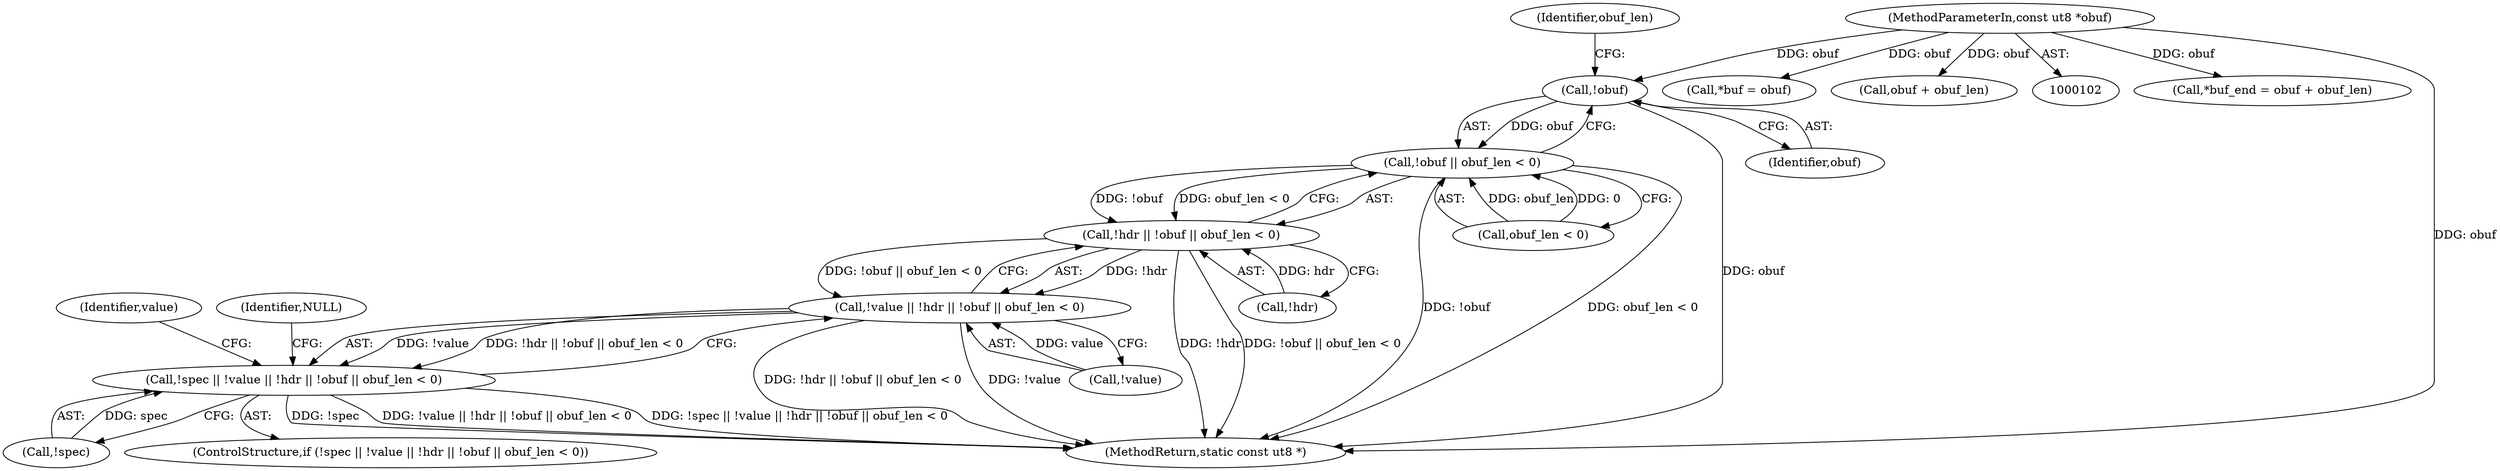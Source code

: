 digraph "0_radare2_2ca9ab45891b6ae8e32b6c28c81eebca059cbe5d_0@pointer" {
"1000133" [label="(Call,!obuf)"];
"1000103" [label="(MethodParameterIn,const ut8 *obuf)"];
"1000132" [label="(Call,!obuf || obuf_len < 0)"];
"1000129" [label="(Call,!hdr || !obuf || obuf_len < 0)"];
"1000126" [label="(Call,!value || !hdr || !obuf || obuf_len < 0)"];
"1000123" [label="(Call,!spec || !value || !hdr || !obuf || obuf_len < 0)"];
"1000130" [label="(Call,!hdr)"];
"1000133" [label="(Call,!obuf)"];
"1000116" [label="(Call,*buf_end = obuf + obuf_len)"];
"1000143" [label="(Identifier,value)"];
"1000132" [label="(Call,!obuf || obuf_len < 0)"];
"1000124" [label="(Call,!spec)"];
"1000122" [label="(ControlStructure,if (!spec || !value || !hdr || !obuf || obuf_len < 0))"];
"1000135" [label="(Call,obuf_len < 0)"];
"1000103" [label="(MethodParameterIn,const ut8 *obuf)"];
"1000796" [label="(MethodReturn,static const ut8 *)"];
"1000123" [label="(Call,!spec || !value || !hdr || !obuf || obuf_len < 0)"];
"1000112" [label="(Call,*buf = obuf)"];
"1000127" [label="(Call,!value)"];
"1000140" [label="(Identifier,NULL)"];
"1000126" [label="(Call,!value || !hdr || !obuf || obuf_len < 0)"];
"1000129" [label="(Call,!hdr || !obuf || obuf_len < 0)"];
"1000134" [label="(Identifier,obuf)"];
"1000118" [label="(Call,obuf + obuf_len)"];
"1000136" [label="(Identifier,obuf_len)"];
"1000133" -> "1000132"  [label="AST: "];
"1000133" -> "1000134"  [label="CFG: "];
"1000134" -> "1000133"  [label="AST: "];
"1000136" -> "1000133"  [label="CFG: "];
"1000132" -> "1000133"  [label="CFG: "];
"1000133" -> "1000796"  [label="DDG: obuf"];
"1000133" -> "1000132"  [label="DDG: obuf"];
"1000103" -> "1000133"  [label="DDG: obuf"];
"1000103" -> "1000102"  [label="AST: "];
"1000103" -> "1000796"  [label="DDG: obuf"];
"1000103" -> "1000112"  [label="DDG: obuf"];
"1000103" -> "1000116"  [label="DDG: obuf"];
"1000103" -> "1000118"  [label="DDG: obuf"];
"1000132" -> "1000129"  [label="AST: "];
"1000132" -> "1000135"  [label="CFG: "];
"1000135" -> "1000132"  [label="AST: "];
"1000129" -> "1000132"  [label="CFG: "];
"1000132" -> "1000796"  [label="DDG: !obuf"];
"1000132" -> "1000796"  [label="DDG: obuf_len < 0"];
"1000132" -> "1000129"  [label="DDG: !obuf"];
"1000132" -> "1000129"  [label="DDG: obuf_len < 0"];
"1000135" -> "1000132"  [label="DDG: obuf_len"];
"1000135" -> "1000132"  [label="DDG: 0"];
"1000129" -> "1000126"  [label="AST: "];
"1000129" -> "1000130"  [label="CFG: "];
"1000130" -> "1000129"  [label="AST: "];
"1000126" -> "1000129"  [label="CFG: "];
"1000129" -> "1000796"  [label="DDG: !hdr"];
"1000129" -> "1000796"  [label="DDG: !obuf || obuf_len < 0"];
"1000129" -> "1000126"  [label="DDG: !hdr"];
"1000129" -> "1000126"  [label="DDG: !obuf || obuf_len < 0"];
"1000130" -> "1000129"  [label="DDG: hdr"];
"1000126" -> "1000123"  [label="AST: "];
"1000126" -> "1000127"  [label="CFG: "];
"1000127" -> "1000126"  [label="AST: "];
"1000123" -> "1000126"  [label="CFG: "];
"1000126" -> "1000796"  [label="DDG: !hdr || !obuf || obuf_len < 0"];
"1000126" -> "1000796"  [label="DDG: !value"];
"1000126" -> "1000123"  [label="DDG: !value"];
"1000126" -> "1000123"  [label="DDG: !hdr || !obuf || obuf_len < 0"];
"1000127" -> "1000126"  [label="DDG: value"];
"1000123" -> "1000122"  [label="AST: "];
"1000123" -> "1000124"  [label="CFG: "];
"1000124" -> "1000123"  [label="AST: "];
"1000140" -> "1000123"  [label="CFG: "];
"1000143" -> "1000123"  [label="CFG: "];
"1000123" -> "1000796"  [label="DDG: !value || !hdr || !obuf || obuf_len < 0"];
"1000123" -> "1000796"  [label="DDG: !spec || !value || !hdr || !obuf || obuf_len < 0"];
"1000123" -> "1000796"  [label="DDG: !spec"];
"1000124" -> "1000123"  [label="DDG: spec"];
}
